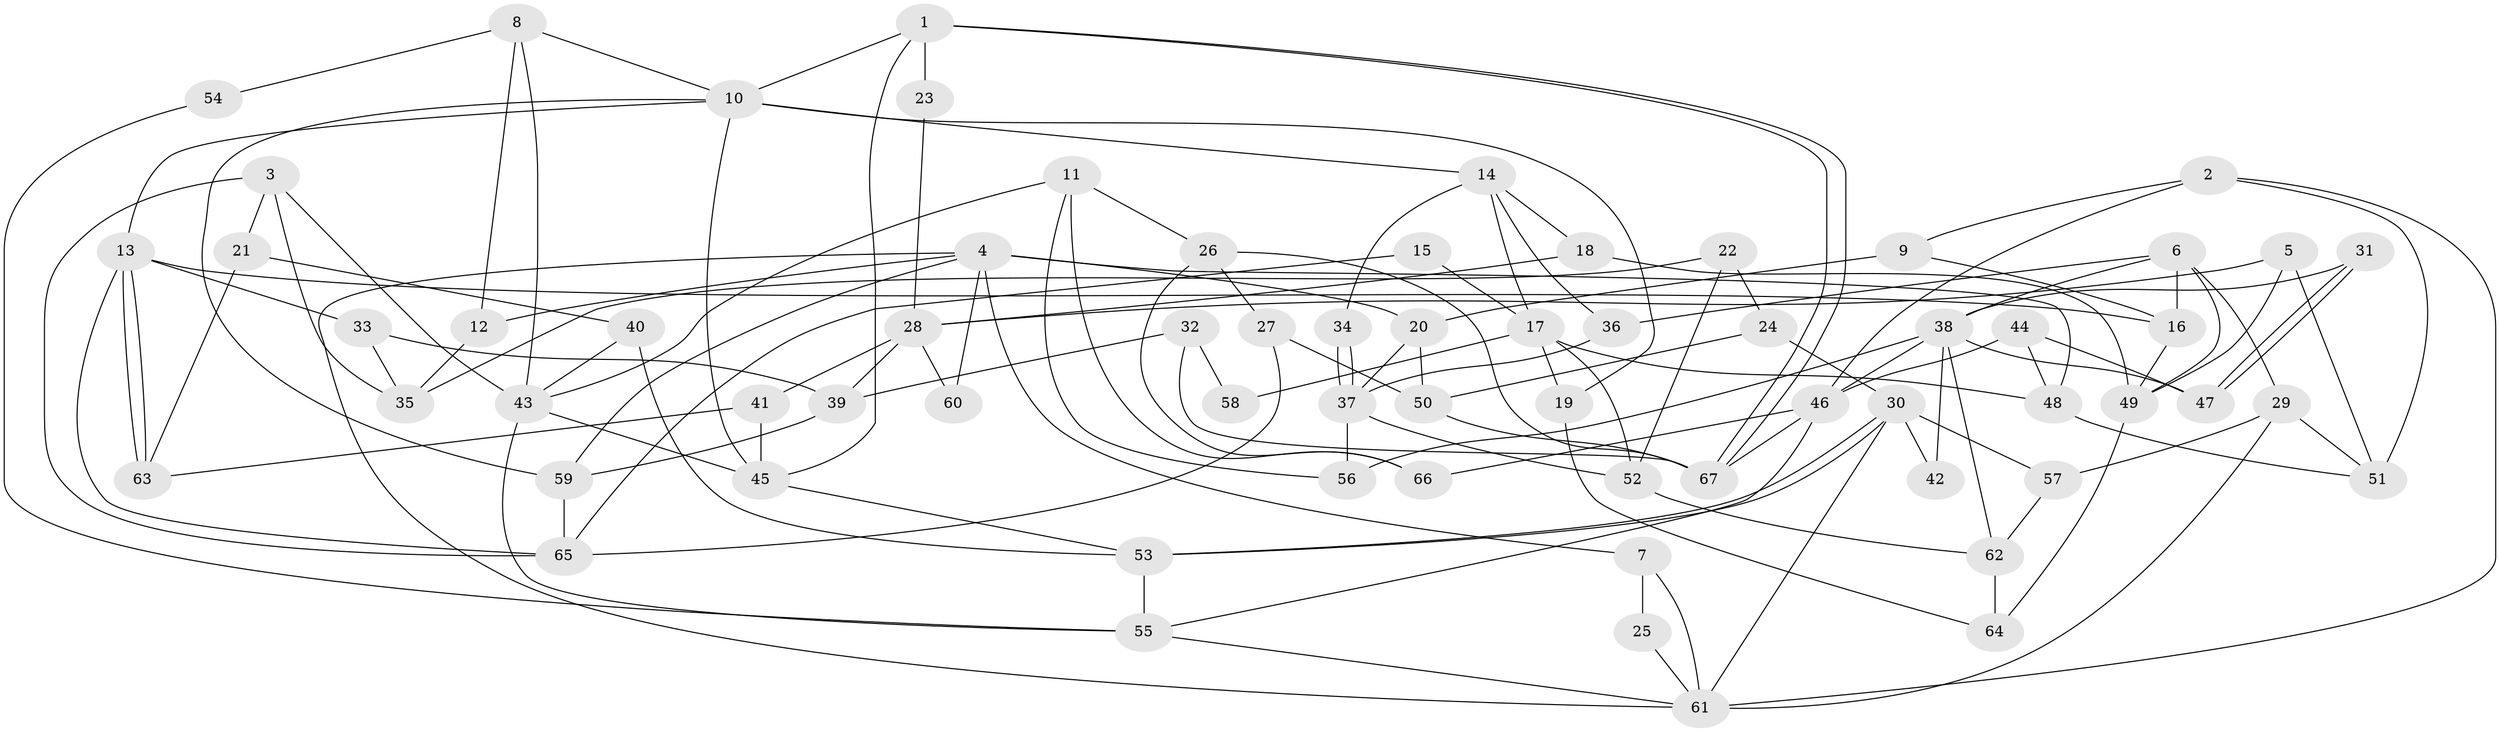 // Generated by graph-tools (version 1.1) at 2025/51/03/09/25 04:51:08]
// undirected, 67 vertices, 134 edges
graph export_dot {
graph [start="1"]
  node [color=gray90,style=filled];
  1;
  2;
  3;
  4;
  5;
  6;
  7;
  8;
  9;
  10;
  11;
  12;
  13;
  14;
  15;
  16;
  17;
  18;
  19;
  20;
  21;
  22;
  23;
  24;
  25;
  26;
  27;
  28;
  29;
  30;
  31;
  32;
  33;
  34;
  35;
  36;
  37;
  38;
  39;
  40;
  41;
  42;
  43;
  44;
  45;
  46;
  47;
  48;
  49;
  50;
  51;
  52;
  53;
  54;
  55;
  56;
  57;
  58;
  59;
  60;
  61;
  62;
  63;
  64;
  65;
  66;
  67;
  1 -- 45;
  1 -- 67;
  1 -- 67;
  1 -- 10;
  1 -- 23;
  2 -- 9;
  2 -- 61;
  2 -- 46;
  2 -- 51;
  3 -- 35;
  3 -- 65;
  3 -- 21;
  3 -- 43;
  4 -- 20;
  4 -- 59;
  4 -- 7;
  4 -- 12;
  4 -- 48;
  4 -- 60;
  4 -- 61;
  5 -- 28;
  5 -- 51;
  5 -- 49;
  6 -- 16;
  6 -- 38;
  6 -- 29;
  6 -- 36;
  6 -- 49;
  7 -- 61;
  7 -- 25;
  8 -- 43;
  8 -- 10;
  8 -- 12;
  8 -- 54;
  9 -- 16;
  9 -- 20;
  10 -- 14;
  10 -- 13;
  10 -- 19;
  10 -- 45;
  10 -- 59;
  11 -- 26;
  11 -- 56;
  11 -- 43;
  11 -- 66;
  12 -- 35;
  13 -- 63;
  13 -- 63;
  13 -- 16;
  13 -- 33;
  13 -- 65;
  14 -- 36;
  14 -- 17;
  14 -- 18;
  14 -- 34;
  15 -- 17;
  15 -- 65;
  16 -- 49;
  17 -- 48;
  17 -- 19;
  17 -- 52;
  17 -- 58;
  18 -- 49;
  18 -- 28;
  19 -- 64;
  20 -- 37;
  20 -- 50;
  21 -- 40;
  21 -- 63;
  22 -- 24;
  22 -- 52;
  22 -- 35;
  23 -- 28;
  24 -- 50;
  24 -- 30;
  25 -- 61;
  26 -- 66;
  26 -- 67;
  26 -- 27;
  27 -- 65;
  27 -- 50;
  28 -- 41;
  28 -- 39;
  28 -- 60;
  29 -- 61;
  29 -- 51;
  29 -- 57;
  30 -- 53;
  30 -- 53;
  30 -- 61;
  30 -- 42;
  30 -- 57;
  31 -- 47;
  31 -- 47;
  31 -- 38;
  32 -- 67;
  32 -- 39;
  32 -- 58;
  33 -- 35;
  33 -- 39;
  34 -- 37;
  34 -- 37;
  36 -- 37;
  37 -- 52;
  37 -- 56;
  38 -- 46;
  38 -- 47;
  38 -- 42;
  38 -- 56;
  38 -- 62;
  39 -- 59;
  40 -- 53;
  40 -- 43;
  41 -- 63;
  41 -- 45;
  43 -- 45;
  43 -- 55;
  44 -- 46;
  44 -- 48;
  44 -- 47;
  45 -- 53;
  46 -- 55;
  46 -- 66;
  46 -- 67;
  48 -- 51;
  49 -- 64;
  50 -- 67;
  52 -- 62;
  53 -- 55;
  54 -- 55;
  55 -- 61;
  57 -- 62;
  59 -- 65;
  62 -- 64;
}
